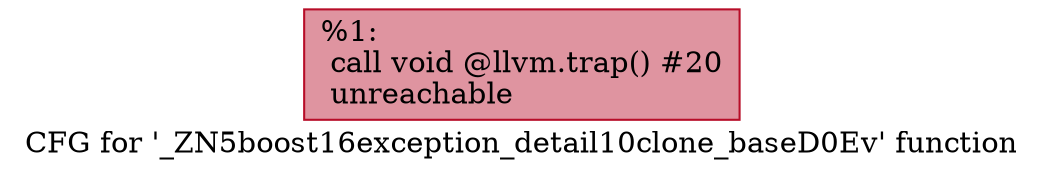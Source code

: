 digraph "CFG for '_ZN5boost16exception_detail10clone_baseD0Ev' function" {
	label="CFG for '_ZN5boost16exception_detail10clone_baseD0Ev' function";

	Node0x557e589d0010 [shape=record,color="#b70d28ff", style=filled, fillcolor="#b70d2870",label="{%1:\l  call void @llvm.trap() #20\l  unreachable\l}"];
}
